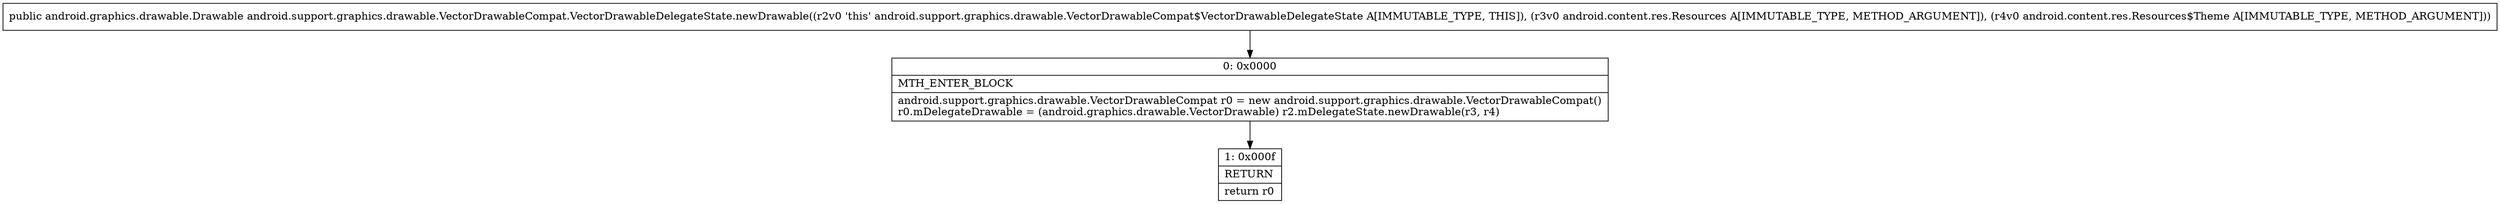 digraph "CFG forandroid.support.graphics.drawable.VectorDrawableCompat.VectorDrawableDelegateState.newDrawable(Landroid\/content\/res\/Resources;Landroid\/content\/res\/Resources$Theme;)Landroid\/graphics\/drawable\/Drawable;" {
Node_0 [shape=record,label="{0\:\ 0x0000|MTH_ENTER_BLOCK\l|android.support.graphics.drawable.VectorDrawableCompat r0 = new android.support.graphics.drawable.VectorDrawableCompat()\lr0.mDelegateDrawable = (android.graphics.drawable.VectorDrawable) r2.mDelegateState.newDrawable(r3, r4)\l}"];
Node_1 [shape=record,label="{1\:\ 0x000f|RETURN\l|return r0\l}"];
MethodNode[shape=record,label="{public android.graphics.drawable.Drawable android.support.graphics.drawable.VectorDrawableCompat.VectorDrawableDelegateState.newDrawable((r2v0 'this' android.support.graphics.drawable.VectorDrawableCompat$VectorDrawableDelegateState A[IMMUTABLE_TYPE, THIS]), (r3v0 android.content.res.Resources A[IMMUTABLE_TYPE, METHOD_ARGUMENT]), (r4v0 android.content.res.Resources$Theme A[IMMUTABLE_TYPE, METHOD_ARGUMENT])) }"];
MethodNode -> Node_0;
Node_0 -> Node_1;
}

